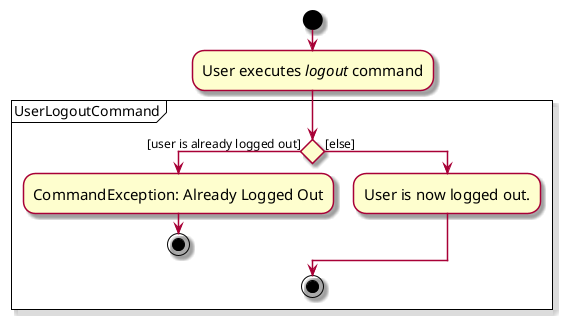 @startuml
skin rose
skinparam ActivityFontSize 15
skinparam ArrowFontSize 12
!pragma useVerticalIf on
start

:User executes <i>logout</i> command;

partition UserLogoutCommand


if () then ([user is already logged out])
    :CommandException: Already Logged Out;
    stop
else ([else])
    :User is now logged out.;

endif

stop
@enduml
